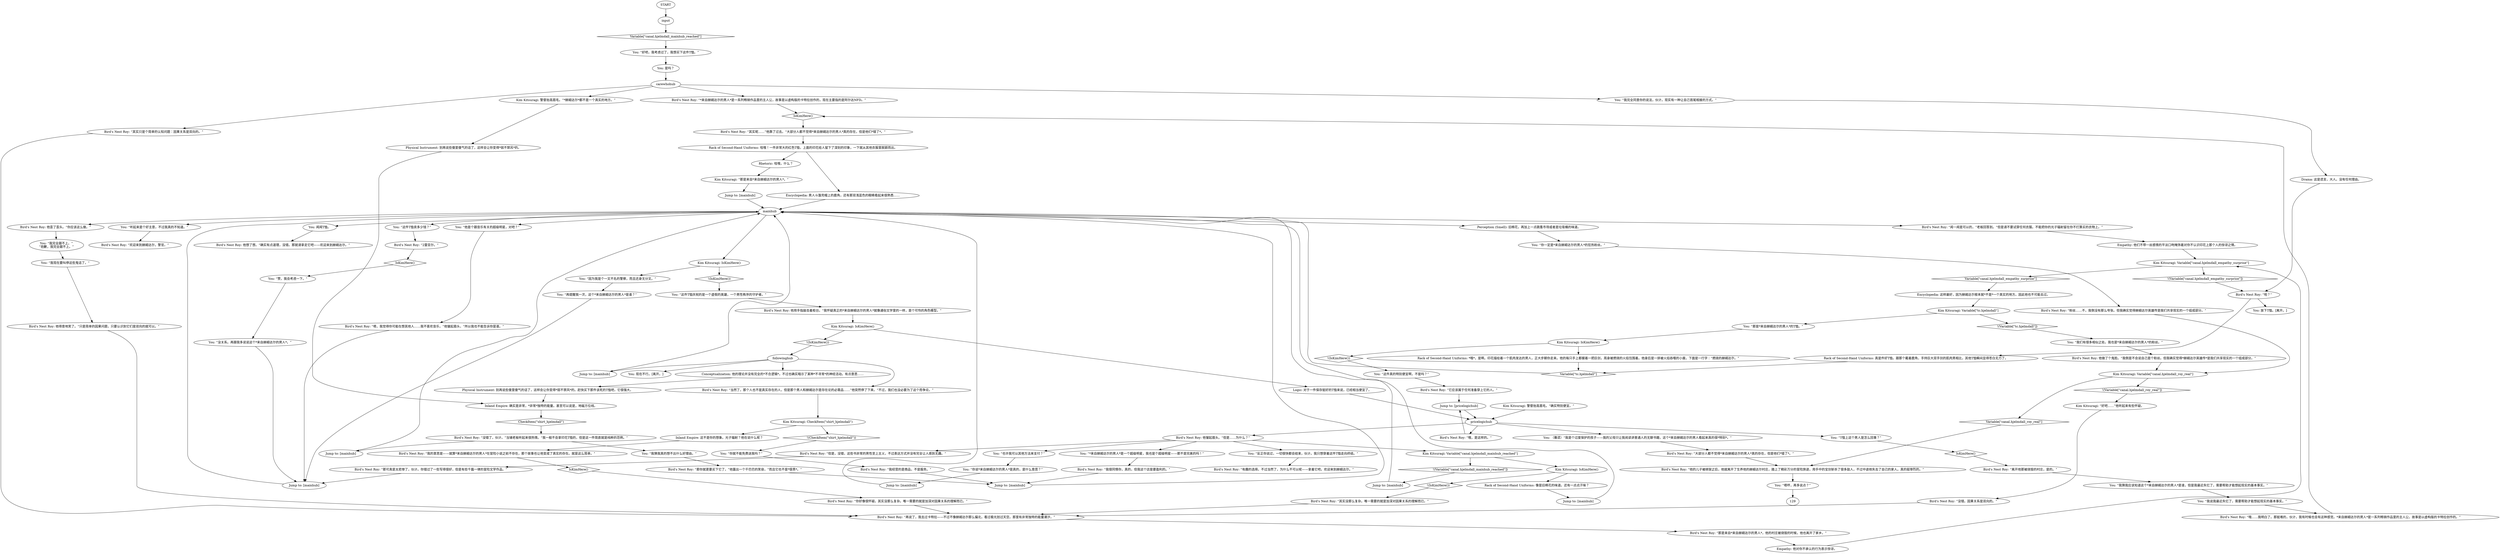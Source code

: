 # PAWNSHOP / RACK OF SECOND-HAND UNIFORMS
# You look at and ask Roy about the Man from Hjelmdall T-Shirt.
# ==================================================
digraph G {
	  0 [label="START"];
	  1 [label="input"];
	  2 [label="Bird's Nest Roy: “粉丝……不，我倒没有那么夸张。但我确实觉得赫姆达尔英雄传是我们共享现实的一个组成部分。”"];
	  3 [label="You: “也许我可以其他方法来支付？”"];
	  4 [label="Empathy: 他对你不承认的行为表示惊讶。"];
	  5 [label="Bird's Nest Roy: 他做了个鬼脸。“我倒是不会说自己是个粉丝。但我确实觉得*赫姆达尔英雄传*是我们共享现实的一个组成部分。”"];
	  6 [label="Kim Kitsuragi: Variable[\"canal.hjelmdall_roy_real\"]"];
	  7 [label="Variable[\"canal.hjelmdall_roy_real\"]", shape=diamond];
	  8 [label="!(Variable[\"canal.hjelmdall_roy_real\"])", shape=diamond];
	  9 [label="followinghub"];
	  10 [label="Bird's Nest Roy: “再说了，我去过卡特拉——不过不像赫姆达尔那么偏北，看过极光划过天空。那里有非常独特的能量潮汐。”"];
	  11 [label="Bird's Nest Roy: 他得意地笑了。“只是简单的因果问题，只要认识到它们是双向的就可以。”"];
	  12 [label="Bird's Nest Roy: “那你就更要买下它了，”他露出一个干巴巴的笑容，“而且它也不是*很贵*。”"];
	  13 [label="Jump to: [mainhub]"];
	  14 [label="Bird's Nest Roy: “其实呢……”他靠了过去。“大部分人都不觉得*来自赫姆达尔的男人*真的存在，但是他们*错了*。”"];
	  15 [label="Kim Kitsuragi: Variable[\"canal.hjelmdall_empathy_surprise\"]"];
	  16 [label="Variable[\"canal.hjelmdall_empathy_surprise\"]", shape=diamond];
	  17 [label="!(Variable[\"canal.hjelmdall_empathy_surprise\"])", shape=diamond];
	  18 [label="You: “这件T恤卖多少钱？”"];
	  19 [label="Bird's Nest Roy: “2雷亚尔。”"];
	  20 [label="pricelogichub"];
	  21 [label="Bird's Nest Roy: “它应该属于任何准备穿上它的人。”"];
	  22 [label="You: “*来自赫姆达尔的男人*是一个超级明星，我也是个超级明星——那不是完美的吗！”"];
	  23 [label="Bird's Nest Roy: 他用手指敲击着柜台。“我怀疑真正的*来自赫姆达尔的男人*就像通俗文学里的一样，是个可怜的角色模型。”"];
	  24 [label="Jump to: [pricelogichub]"];
	  25 [label="Bird's Nest Roy: “嗯，我觉得你可能在想其他人……我不喜欢音乐，”他皱起眉头，“所以我也不能告诉你是谁。”"];
	  26 [label="Bird's Nest Roy: “哦……我明白了。那挺难的，伙计，我有时候也会有这种感觉。*来自赫姆达尔的男人*是一系列畅销作品里的主人公，故事是以虚构版的卡特拉创作的。”"];
	  27 [label="You: “反正你说过，一切很快都会结束，伙计。我只想穿着这件T恤走向终结。”"];
	  28 [label="Bird's Nest Roy: “有趣的选择。不过当然了，为什么不可以呢——拿着它吧。欢迎来到赫姆达尔。”"];
	  29 [label="mainhub"];
	  30 [label="Kim Kitsuragi: 警督抬高眉毛。“确实特别便宜。”"];
	  31 [label="You: “赞，我会考虑一下。”"];
	  32 [label="You: （撒谎）“我是个过度保护的孩子——我的父母只让我阅读讲普通人的无聊书籍，这个*来自赫姆达尔的男人看起来真的很*特别*。”"];
	  33 [label="Bird's Nest Roy: “*来自赫姆达尔的男人*是一系列畅销作品里的主人公，故事是以虚构版的卡特拉创作的，现在主要指的是阿尔达NFD。”"];
	  34 [label="Jump to: [mainhub]"];
	  35 [label="Bird's Nest Roy: “他的儿子被绑架之后，他就离开了生养他的赫姆达尔村庄，踏上了精彩万分的冒险旅途，用手中的宝剑斩杀了很多敌人，不过中途他失去了自己的家人。真的挺惨烈的。”"];
	  36 [label="Bird's Nest Roy: “其实没那么复杂。唯一需要的就是加深对因果关系的理解而已。”"];
	  37 [label="You: “我现在要叫停这些鬼话了。”"];
	  38 [label="Bird's Nest Roy: “当然了，那个人也不是真实存在的人，但是那个男人和赫姆达尔是存在论的必需品……”他突然停了下来。“不过，我们也没必要为了这个而争论。”"];
	  39 [label="Physical Instrument: 别再说些傻里傻气的话了，这样会让你变得*弱不禁风*的。"];
	  40 [label="Bird's Nest Roy: “没错了，伙计。”当铺老板听起来很热情。“我一般不会拿印花T恤的，但是这一件简直就是纯粹的范例。”"];
	  41 [label="Kim Kitsuragi: IsKimHere()"];
	  42 [label="IsKimHere()", shape=diamond];
	  43 [label="!(IsKimHere())", shape=diamond];
	  44 [label="Rack of Second-Hand Uniforms: *哦*，是啊。印花描绘着一个肌肉发达的男人，正大步朝你走来。他的每只手上都握着一把巨剑，周身被燃烧的火焰包围着。他身后是一排被火焰吞噬的小屋。下面是一行字：“燃烧的赫姆达尔。”"];
	  45 [label="carewhohub"];
	  46 [label="Bird's Nest Roy: “哈？”"];
	  47 [label="You: “我说我最近失忆了，需要帮助才能想起现实的基本事实。”"];
	  48 [label="Rack of Second-Hand Uniforms: 真是件好T恤。跟那个戴着鹿角，手持巨大双手剑的肌肉男相比，其他T恤瞬间显得苍白无力了。"];
	  49 [label="You: “好吧，我考虑过了，我想买下这件T恤。”"];
	  50 [label="Bird's Nest Roy: “闻一闻是可以的，”老板回答到。“但是请不要试穿任何衣服。不能把你的光子辐射留在你不打算买的衣物上。”"];
	  51 [label="You: “你一定是*来自赫姆达尔的男人*的狂热粉丝。”"];
	  52 [label="Jump to: [mainhub]"];
	  53 [label="Kim Kitsuragi: “那是来自*来自赫姆达尔的男人*。”"];
	  54 [label="Bird's Nest Roy: “离开他那被烧毁的村庄，是的。”"];
	  55 [label="Jump to: [mainhub]"];
	  56 [label="Bird's Nest Roy: “那可真是太悲惨了，伙计。你错过了一些写得很好，但是有些千篇一律的冒险文学作品。”"];
	  57 [label="Bird's Nest Roy: “大部分人都不觉得*来自赫姆达尔的男人*真的存在，但是他们*错了*。”"];
	  58 [label="Kim Kitsuragi: “好吧……”他听起来有些怀疑。"];
	  59 [label="Bird's Nest Roy: “你好像很怀疑。其实没那么复杂。唯一需要的就是加深对因果关系的理解而已。”"];
	  60 [label="Bird's Nest Roy: “没错。因果关系是双向的。”"];
	  61 [label="Drama: 这是谎言，大人。没有任何理由。"];
	  62 [label="Encyclopedia: 这样最好，因为赫姆达尔根本就*不是*一个真实的地方。因此他也不可能去过。"];
	  63 [label="Bird's Nest Roy: “那是来自*来自赫姆达尔的男人*，他的村庄被烧毁的时候，他也离开了家乡。”"];
	  64 [label="You: “这件T恤庆祝的是一个虚假的英雄，一个男性秩序的守护者。”"];
	  65 [label="You: “听起来是个好主意，不过我真的不知道。”"];
	  66 [label="Bird's Nest Roy: “哦，是这样的。”"];
	  67 [label="Bird's Nest Roy: “欢迎来到赫姆达尔，警官。”"];
	  68 [label="You: 是吗？"];
	  69 [label="Encyclopedia: 男人斗篷兜帽上的鹿角，还有那双浅蓝色的眼睛看起来很熟悉……"];
	  70 [label="You: “我们有很多相似之处。我也是*来自赫姆达尔的男人*的粉丝。”"];
	  71 [label="You: “我猜我真的想不出什么好理由。”"];
	  72 [label="Kim Kitsuragi: Variable[\"canal.hjelmdall_mainhub_reached\"]"];
	  73 [label="Variable[\"canal.hjelmdall_mainhub_reached\"]", shape=diamond];
	  74 [label="!(Variable[\"canal.hjelmdall_mainhub_reached\"])", shape=diamond];
	  75 [label="Kim Kitsuragi: IsKimHere()"];
	  76 [label="IsKimHere()", shape=diamond];
	  77 [label="!(IsKimHere())", shape=diamond];
	  78 [label="Rack of Second-Hand Uniforms: 像是旧棉花的味道。还有一点点汗味？"];
	  79 [label="Bird's Nest Roy: 他想了想。“确实有点道理，没错。那就请拿走它吧——欢迎来到赫姆达尔。”"];
	  80 [label="Bird's Nest Roy: “我很同情你，真的，但我这个店是要盈利的。”"];
	  81 [label="You: “再提醒我一次，这个*来自赫姆达尔的男人*是谁？”"];
	  82 [label="Kim Kitsuragi: 警督抬高眉毛。“*赫姆达尔*都不是一个真实的地方。”"];
	  83 [label="Rack of Second-Hand Uniforms: 哇哦！一件非常大的红色T恤，上面的印花给人留下了深刻的印象，一下就从其他衣服里脱颖而出。"];
	  84 [label="Jump to: [mainhub]"];
	  85 [label="Bird's Nest Roy: “我的意思是——就算*来自赫姆达尔的男人*在冒险小说之前不存在，那个故事也让他变成了真实的存在。就是这么简单。”"];
	  86 [label="Jump to: [mainhub]"];
	  87 [label="You: “嗯哼，再多说点？”"];
	  88 [label="Jump to: [mainhub]"];
	  89 [label="Inland Empire: 确实是非常，*非常*独特的能量。甚至可以说是，地磁方位线。"];
	  90 [label="Physical Instrument: 别再说些傻里傻气的话了，这样会让你变得*弱不禁风*的。赶快买下那件该死的T恤吧，它很强大。"];
	  91 [label="You: “你就不能免费送我吗？”"];
	  92 [label="You: “T恤上这个男人是怎么回事？”"];
	  93 [label="Kim Kitsuragi: IsKimHere()"];
	  94 [label="IsKimHere()", shape=diamond];
	  95 [label="!(IsKimHere())", shape=diamond];
	  96 [label="You: “因为我是个一文不名的警察，而且还身无分文。”"];
	  97 [label="Bird's Nest Roy: “但是，没错，这些书非常的男性至上主义，不过表达方式并没有完全让人感到无趣。”"];
	  98 [label="Kim Kitsuragi: IsKimHere()"];
	  99 [label="IsKimHere()", shape=diamond];
	  100 [label="!(IsKimHere())", shape=diamond];
	  101 [label="Logic: 对于一件保存挺好的T恤来说，已经相当便宜了。"];
	  102 [label="You: “这件真的特别便宜啊，不是吗？”"];
	  103 [label="Bird's Nest Roy: 他皱起眉头。“但是……为什么？”"];
	  104 [label="Bird's Nest Roy: “我经营的是商品，不是服务。”"];
	  105 [label="You: “你说*来自赫姆达尔的男人*是真的，是什么意思？”"];
	  106 [label="You: 闻闻T恤。"];
	  107 [label="Perception (Smell): 旧棉花，再加上一点跳蚤市场或者是垃圾桶的味道。"];
	  108 [label="Jump to: [mainhub]"];
	  109 [label="You: “我完全跟不上。”\n“抱歉，我完全跟不上。”"];
	  110 [label="Conceptualization: 他的理论并没有完全的*不合逻辑*，不过也确实暗示了某种*不寻常*的神经活动。有点意思……"];
	  111 [label="Kim Kitsuragi: Variable[\"tc.hjelmdall\"]"];
	  112 [label="Variable[\"tc.hjelmdall\"]", shape=diamond];
	  113 [label="!(Variable[\"tc.hjelmdall\"])", shape=diamond];
	  114 [label="You: “那是*来自赫姆达尔的男人*的T恤。”"];
	  115 [label="Bird's Nest Roy: 他歪了歪头。“你应该这么做。”"];
	  116 [label="You: “没关系。再跟我多说说这个*来自赫姆达尔的男人*。”"];
	  117 [label="You: 放下T恤。[离开。]"];
	  118 [label="You: “他是个跟音乐有关的超级明星，对吧？”"];
	  119 [label="You: “我完全同意你的说法，伙计。现实有一种让自己首尾相接的方式。”"];
	  120 [label="You: 现在不行。[离开。]"];
	  121 [label="Rhetoric: 哇哦，什么？"];
	  122 [label="Kim Kitsuragi: CheckItem(\"shirt_hjelmdall\")"];
	  123 [label="CheckItem(\"shirt_hjelmdall\")", shape=diamond];
	  124 [label="!(CheckItem(\"shirt_hjelmdall\"))", shape=diamond];
	  125 [label="Inland Empire: 这不是你的想象。光子辐射？他在说什么呢？"];
	  126 [label="Empathy: 他们不带一丝感情的平淡口吻掩饰着对你不认识印花上那个人的惊讶之情。"];
	  127 [label="You: “我猜我应该知道这个*来自赫姆达尔的男人*是谁，但是我最近失忆了，需要帮助才能想起现实的基本事实。”"];
	  128 [label="Bird's Nest Roy: “其实只是个简单的认知问题：因果关系是双向的。”"];
	  0 -> 1
	  1 -> 73
	  2 -> 6
	  3 -> 105
	  4 -> 15
	  5 -> 6
	  6 -> 8
	  6 -> 7
	  7 -> 35
	  8 -> 58
	  9 -> 88
	  9 -> 38
	  9 -> 120
	  9 -> 110
	  10 -> 63
	  11 -> 10
	  12 -> 13
	  13 -> 29
	  14 -> 83
	  15 -> 16
	  15 -> 17
	  16 -> 62
	  17 -> 46
	  18 -> 19
	  19 -> 42
	  20 -> 32
	  20 -> 66
	  20 -> 92
	  20 -> 103
	  21 -> 24
	  22 -> 80
	  23 -> 98
	  24 -> 20
	  25 -> 34
	  26 -> 76
	  27 -> 28
	  29 -> 65
	  29 -> 106
	  29 -> 107
	  29 -> 18
	  29 -> 115
	  29 -> 50
	  29 -> 118
	  29 -> 93
	  30 -> 20
	  31 -> 116
	  32 -> 57
	  33 -> 76
	  34 -> 29
	  35 -> 87
	  36 -> 10
	  37 -> 11
	  38 -> 122
	  39 -> 89
	  40 -> 52
	  40 -> 71
	  41 -> 43
	  41 -> 44
	  42 -> 31
	  43 -> 102
	  44 -> 112
	  45 -> 128
	  45 -> 33
	  45 -> 82
	  45 -> 119
	  46 -> 48
	  46 -> 117
	  47 -> 26
	  48 -> 112
	  49 -> 68
	  50 -> 126
	  51 -> 2
	  52 -> 29
	  53 -> 55
	  54 -> 127
	  55 -> 29
	  56 -> 34
	  57 -> 35
	  58 -> 60
	  59 -> 10
	  60 -> 10
	  61 -> 46
	  62 -> 111
	  63 -> 4
	  64 -> 23
	  65 -> 67
	  66 -> 24
	  68 -> 45
	  69 -> 29
	  70 -> 5
	  71 -> 12
	  72 -> 74
	  72 -> 75
	  73 -> 49
	  74 -> 84
	  75 -> 77
	  75 -> 78
	  76 -> 14
	  77 -> 36
	  78 -> 108
	  80 -> 13
	  81 -> 34
	  82 -> 39
	  83 -> 121
	  83 -> 69
	  84 -> 29
	  85 -> 99
	  86 -> 29
	  87 -> 129
	  88 -> 29
	  89 -> 123
	  90 -> 89
	  91 -> 104
	  92 -> 94
	  93 -> 96
	  93 -> 95
	  94 -> 54
	  95 -> 64
	  96 -> 81
	  97 -> 56
	  98 -> 100
	  98 -> 101
	  99 -> 59
	  100 -> 9
	  101 -> 20
	  102 -> 21
	  103 -> 97
	  103 -> 3
	  103 -> 72
	  103 -> 22
	  103 -> 27
	  104 -> 13
	  105 -> 86
	  106 -> 79
	  107 -> 51
	  108 -> 29
	  109 -> 37
	  110 -> 90
	  111 -> 113
	  111 -> 114
	  112 -> 29
	  113 -> 70
	  114 -> 41
	  115 -> 109
	  116 -> 34
	  118 -> 25
	  119 -> 61
	  121 -> 53
	  122 -> 124
	  122 -> 125
	  123 -> 40
	  124 -> 91
	  125 -> 85
	  126 -> 15
	  127 -> 47
	  128 -> 10
}

